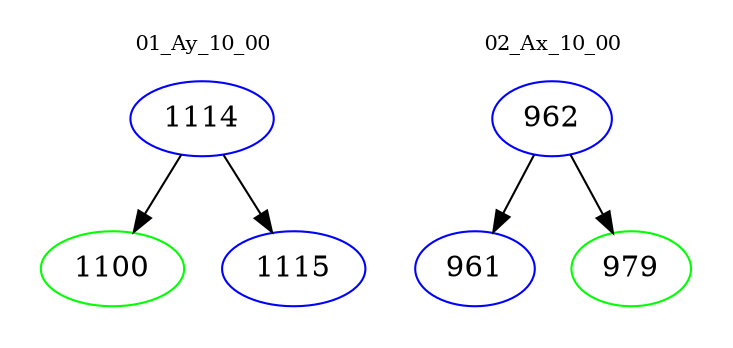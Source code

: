 digraph{
subgraph cluster_0 {
color = white
label = "01_Ay_10_00";
fontsize=10;
T0_1114 [label="1114", color="blue"]
T0_1114 -> T0_1100 [color="black"]
T0_1100 [label="1100", color="green"]
T0_1114 -> T0_1115 [color="black"]
T0_1115 [label="1115", color="blue"]
}
subgraph cluster_1 {
color = white
label = "02_Ax_10_00";
fontsize=10;
T1_962 [label="962", color="blue"]
T1_962 -> T1_961 [color="black"]
T1_961 [label="961", color="blue"]
T1_962 -> T1_979 [color="black"]
T1_979 [label="979", color="green"]
}
}
